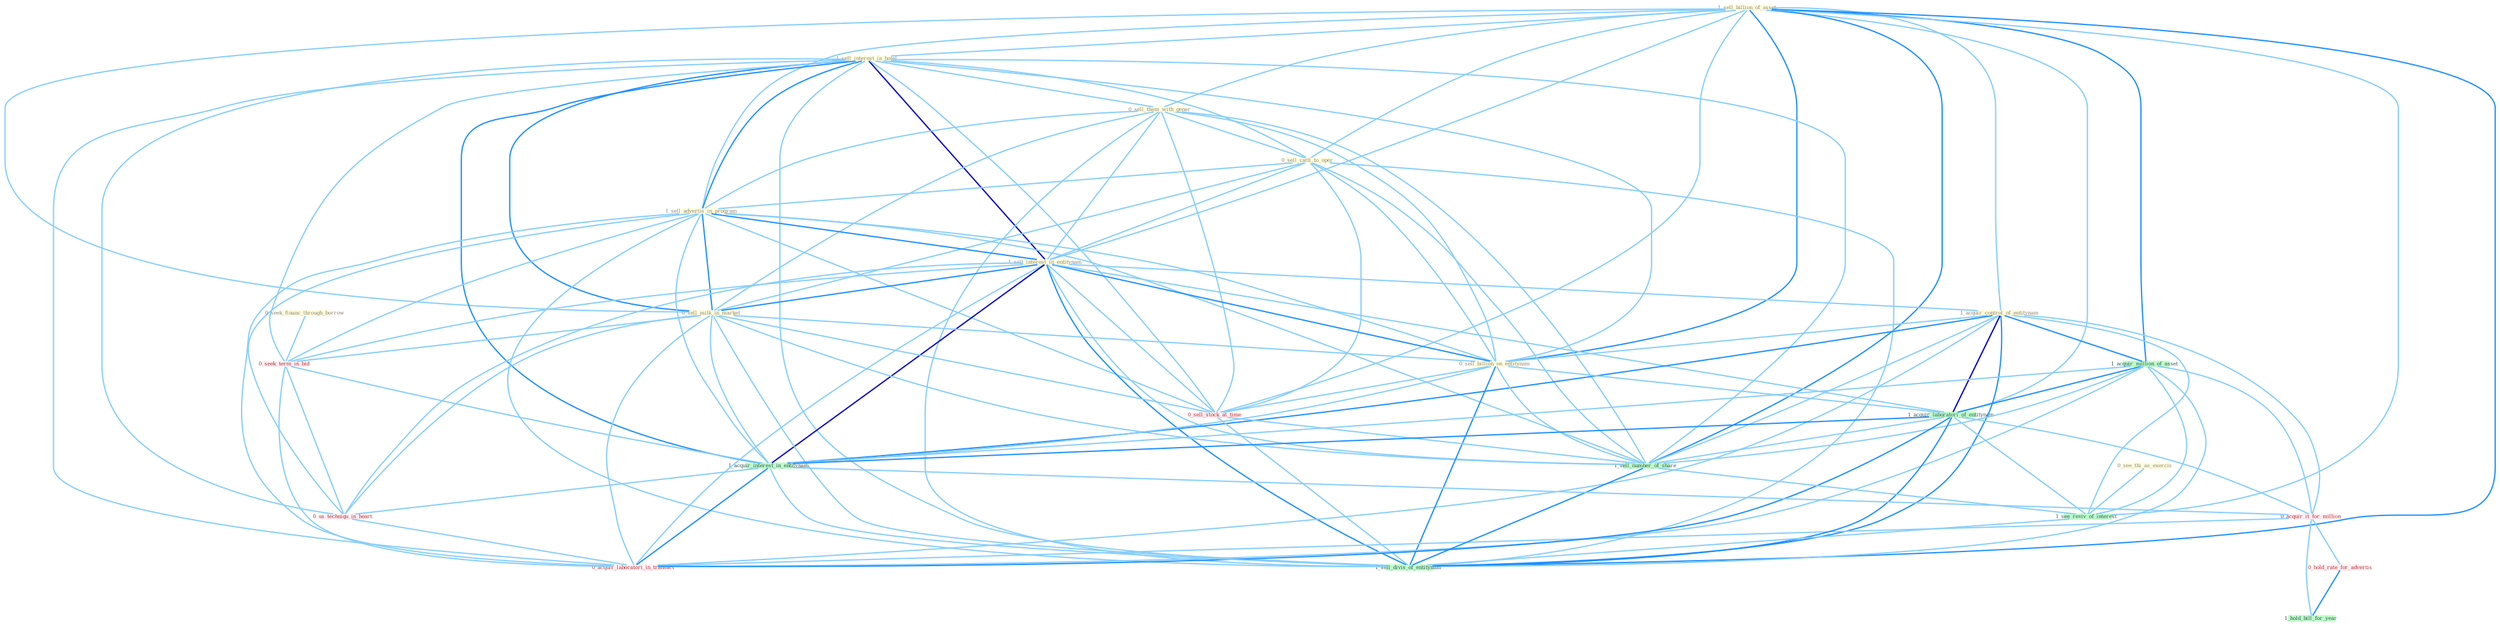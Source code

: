 Graph G{ 
    node
    [shape=polygon,style=filled,width=.5,height=.06,color="#BDFCC9",fixedsize=true,fontsize=4,
    fontcolor="#2f4f4f"];
    {node
    [color="#ffffe0", fontcolor="#8b7d6b"] "1_sell_billion_of_asset " "1_sell_interest_in_hotel " "0_sell_them_with_gener " "0_sell_cattl_to_oper " "1_sell_advertis_in_program " "1_sell_interest_in_entitynam " "0_see_thi_as_exercis " "0_sell_milk_in_market " "0_seek_financ_through_borrow " "1_acquir_control_of_entitynam " "0_sell_billion_on_entitynam "}
{node [color="#fff0f5", fontcolor="#b22222"] "0_seek_term_in_bid " "0_us_techniqu_in_heart " "0_acquir_it_for_million " "0_hold_rate_for_advertis " "0_acquir_laboratori_in_transact " "0_sell_stock_at_time "}
edge [color="#B0E2FF"];

	"1_sell_billion_of_asset " -- "1_sell_interest_in_hotel " [w="1", color="#87cefa" ];
	"1_sell_billion_of_asset " -- "0_sell_them_with_gener " [w="1", color="#87cefa" ];
	"1_sell_billion_of_asset " -- "0_sell_cattl_to_oper " [w="1", color="#87cefa" ];
	"1_sell_billion_of_asset " -- "1_sell_advertis_in_program " [w="1", color="#87cefa" ];
	"1_sell_billion_of_asset " -- "1_sell_interest_in_entitynam " [w="1", color="#87cefa" ];
	"1_sell_billion_of_asset " -- "0_sell_milk_in_market " [w="1", color="#87cefa" ];
	"1_sell_billion_of_asset " -- "1_acquir_control_of_entitynam " [w="1", color="#87cefa" ];
	"1_sell_billion_of_asset " -- "0_sell_billion_on_entitynam " [w="2", color="#1e90ff" , len=0.8];
	"1_sell_billion_of_asset " -- "1_acquir_million_of_asset " [w="2", color="#1e90ff" , len=0.8];
	"1_sell_billion_of_asset " -- "1_acquir_laboratori_of_entitynam " [w="1", color="#87cefa" ];
	"1_sell_billion_of_asset " -- "0_sell_stock_at_time " [w="1", color="#87cefa" ];
	"1_sell_billion_of_asset " -- "1_sell_number_of_share " [w="2", color="#1e90ff" , len=0.8];
	"1_sell_billion_of_asset " -- "1_see_reviv_of_interest " [w="1", color="#87cefa" ];
	"1_sell_billion_of_asset " -- "1_sell_divis_of_entitynam " [w="2", color="#1e90ff" , len=0.8];
	"1_sell_interest_in_hotel " -- "0_sell_them_with_gener " [w="1", color="#87cefa" ];
	"1_sell_interest_in_hotel " -- "0_sell_cattl_to_oper " [w="1", color="#87cefa" ];
	"1_sell_interest_in_hotel " -- "1_sell_advertis_in_program " [w="2", color="#1e90ff" , len=0.8];
	"1_sell_interest_in_hotel " -- "1_sell_interest_in_entitynam " [w="3", color="#0000cd" , len=0.6];
	"1_sell_interest_in_hotel " -- "0_sell_milk_in_market " [w="2", color="#1e90ff" , len=0.8];
	"1_sell_interest_in_hotel " -- "0_sell_billion_on_entitynam " [w="1", color="#87cefa" ];
	"1_sell_interest_in_hotel " -- "0_seek_term_in_bid " [w="1", color="#87cefa" ];
	"1_sell_interest_in_hotel " -- "1_acquir_interest_in_entitynam " [w="2", color="#1e90ff" , len=0.8];
	"1_sell_interest_in_hotel " -- "0_us_techniqu_in_heart " [w="1", color="#87cefa" ];
	"1_sell_interest_in_hotel " -- "0_acquir_laboratori_in_transact " [w="1", color="#87cefa" ];
	"1_sell_interest_in_hotel " -- "0_sell_stock_at_time " [w="1", color="#87cefa" ];
	"1_sell_interest_in_hotel " -- "1_sell_number_of_share " [w="1", color="#87cefa" ];
	"1_sell_interest_in_hotel " -- "1_sell_divis_of_entitynam " [w="1", color="#87cefa" ];
	"0_sell_them_with_gener " -- "0_sell_cattl_to_oper " [w="1", color="#87cefa" ];
	"0_sell_them_with_gener " -- "1_sell_advertis_in_program " [w="1", color="#87cefa" ];
	"0_sell_them_with_gener " -- "1_sell_interest_in_entitynam " [w="1", color="#87cefa" ];
	"0_sell_them_with_gener " -- "0_sell_milk_in_market " [w="1", color="#87cefa" ];
	"0_sell_them_with_gener " -- "0_sell_billion_on_entitynam " [w="1", color="#87cefa" ];
	"0_sell_them_with_gener " -- "0_sell_stock_at_time " [w="1", color="#87cefa" ];
	"0_sell_them_with_gener " -- "1_sell_number_of_share " [w="1", color="#87cefa" ];
	"0_sell_them_with_gener " -- "1_sell_divis_of_entitynam " [w="1", color="#87cefa" ];
	"0_sell_cattl_to_oper " -- "1_sell_advertis_in_program " [w="1", color="#87cefa" ];
	"0_sell_cattl_to_oper " -- "1_sell_interest_in_entitynam " [w="1", color="#87cefa" ];
	"0_sell_cattl_to_oper " -- "0_sell_milk_in_market " [w="1", color="#87cefa" ];
	"0_sell_cattl_to_oper " -- "0_sell_billion_on_entitynam " [w="1", color="#87cefa" ];
	"0_sell_cattl_to_oper " -- "0_sell_stock_at_time " [w="1", color="#87cefa" ];
	"0_sell_cattl_to_oper " -- "1_sell_number_of_share " [w="1", color="#87cefa" ];
	"0_sell_cattl_to_oper " -- "1_sell_divis_of_entitynam " [w="1", color="#87cefa" ];
	"1_sell_advertis_in_program " -- "1_sell_interest_in_entitynam " [w="2", color="#1e90ff" , len=0.8];
	"1_sell_advertis_in_program " -- "0_sell_milk_in_market " [w="2", color="#1e90ff" , len=0.8];
	"1_sell_advertis_in_program " -- "0_sell_billion_on_entitynam " [w="1", color="#87cefa" ];
	"1_sell_advertis_in_program " -- "0_seek_term_in_bid " [w="1", color="#87cefa" ];
	"1_sell_advertis_in_program " -- "1_acquir_interest_in_entitynam " [w="1", color="#87cefa" ];
	"1_sell_advertis_in_program " -- "0_us_techniqu_in_heart " [w="1", color="#87cefa" ];
	"1_sell_advertis_in_program " -- "0_acquir_laboratori_in_transact " [w="1", color="#87cefa" ];
	"1_sell_advertis_in_program " -- "0_sell_stock_at_time " [w="1", color="#87cefa" ];
	"1_sell_advertis_in_program " -- "1_sell_number_of_share " [w="1", color="#87cefa" ];
	"1_sell_advertis_in_program " -- "1_sell_divis_of_entitynam " [w="1", color="#87cefa" ];
	"1_sell_interest_in_entitynam " -- "0_sell_milk_in_market " [w="2", color="#1e90ff" , len=0.8];
	"1_sell_interest_in_entitynam " -- "1_acquir_control_of_entitynam " [w="1", color="#87cefa" ];
	"1_sell_interest_in_entitynam " -- "0_sell_billion_on_entitynam " [w="2", color="#1e90ff" , len=0.8];
	"1_sell_interest_in_entitynam " -- "1_acquir_laboratori_of_entitynam " [w="1", color="#87cefa" ];
	"1_sell_interest_in_entitynam " -- "0_seek_term_in_bid " [w="1", color="#87cefa" ];
	"1_sell_interest_in_entitynam " -- "1_acquir_interest_in_entitynam " [w="3", color="#0000cd" , len=0.6];
	"1_sell_interest_in_entitynam " -- "0_us_techniqu_in_heart " [w="1", color="#87cefa" ];
	"1_sell_interest_in_entitynam " -- "0_acquir_laboratori_in_transact " [w="1", color="#87cefa" ];
	"1_sell_interest_in_entitynam " -- "0_sell_stock_at_time " [w="1", color="#87cefa" ];
	"1_sell_interest_in_entitynam " -- "1_sell_number_of_share " [w="1", color="#87cefa" ];
	"1_sell_interest_in_entitynam " -- "1_sell_divis_of_entitynam " [w="2", color="#1e90ff" , len=0.8];
	"0_see_thi_as_exercis " -- "1_see_reviv_of_interest " [w="1", color="#87cefa" ];
	"0_sell_milk_in_market " -- "0_sell_billion_on_entitynam " [w="1", color="#87cefa" ];
	"0_sell_milk_in_market " -- "0_seek_term_in_bid " [w="1", color="#87cefa" ];
	"0_sell_milk_in_market " -- "1_acquir_interest_in_entitynam " [w="1", color="#87cefa" ];
	"0_sell_milk_in_market " -- "0_us_techniqu_in_heart " [w="1", color="#87cefa" ];
	"0_sell_milk_in_market " -- "0_acquir_laboratori_in_transact " [w="1", color="#87cefa" ];
	"0_sell_milk_in_market " -- "0_sell_stock_at_time " [w="1", color="#87cefa" ];
	"0_sell_milk_in_market " -- "1_sell_number_of_share " [w="1", color="#87cefa" ];
	"0_sell_milk_in_market " -- "1_sell_divis_of_entitynam " [w="1", color="#87cefa" ];
	"0_seek_financ_through_borrow " -- "0_seek_term_in_bid " [w="1", color="#87cefa" ];
	"1_acquir_control_of_entitynam " -- "0_sell_billion_on_entitynam " [w="1", color="#87cefa" ];
	"1_acquir_control_of_entitynam " -- "1_acquir_million_of_asset " [w="2", color="#1e90ff" , len=0.8];
	"1_acquir_control_of_entitynam " -- "1_acquir_laboratori_of_entitynam " [w="3", color="#0000cd" , len=0.6];
	"1_acquir_control_of_entitynam " -- "1_acquir_interest_in_entitynam " [w="2", color="#1e90ff" , len=0.8];
	"1_acquir_control_of_entitynam " -- "0_acquir_it_for_million " [w="1", color="#87cefa" ];
	"1_acquir_control_of_entitynam " -- "0_acquir_laboratori_in_transact " [w="1", color="#87cefa" ];
	"1_acquir_control_of_entitynam " -- "1_sell_number_of_share " [w="1", color="#87cefa" ];
	"1_acquir_control_of_entitynam " -- "1_see_reviv_of_interest " [w="1", color="#87cefa" ];
	"1_acquir_control_of_entitynam " -- "1_sell_divis_of_entitynam " [w="2", color="#1e90ff" , len=0.8];
	"0_sell_billion_on_entitynam " -- "1_acquir_laboratori_of_entitynam " [w="1", color="#87cefa" ];
	"0_sell_billion_on_entitynam " -- "1_acquir_interest_in_entitynam " [w="1", color="#87cefa" ];
	"0_sell_billion_on_entitynam " -- "0_sell_stock_at_time " [w="1", color="#87cefa" ];
	"0_sell_billion_on_entitynam " -- "1_sell_number_of_share " [w="1", color="#87cefa" ];
	"0_sell_billion_on_entitynam " -- "1_sell_divis_of_entitynam " [w="2", color="#1e90ff" , len=0.8];
	"1_acquir_million_of_asset " -- "1_acquir_laboratori_of_entitynam " [w="2", color="#1e90ff" , len=0.8];
	"1_acquir_million_of_asset " -- "1_acquir_interest_in_entitynam " [w="1", color="#87cefa" ];
	"1_acquir_million_of_asset " -- "0_acquir_it_for_million " [w="1", color="#87cefa" ];
	"1_acquir_million_of_asset " -- "0_acquir_laboratori_in_transact " [w="1", color="#87cefa" ];
	"1_acquir_million_of_asset " -- "1_sell_number_of_share " [w="1", color="#87cefa" ];
	"1_acquir_million_of_asset " -- "1_see_reviv_of_interest " [w="1", color="#87cefa" ];
	"1_acquir_million_of_asset " -- "1_sell_divis_of_entitynam " [w="1", color="#87cefa" ];
	"1_acquir_laboratori_of_entitynam " -- "1_acquir_interest_in_entitynam " [w="2", color="#1e90ff" , len=0.8];
	"1_acquir_laboratori_of_entitynam " -- "0_acquir_it_for_million " [w="1", color="#87cefa" ];
	"1_acquir_laboratori_of_entitynam " -- "0_acquir_laboratori_in_transact " [w="2", color="#1e90ff" , len=0.8];
	"1_acquir_laboratori_of_entitynam " -- "1_sell_number_of_share " [w="1", color="#87cefa" ];
	"1_acquir_laboratori_of_entitynam " -- "1_see_reviv_of_interest " [w="1", color="#87cefa" ];
	"1_acquir_laboratori_of_entitynam " -- "1_sell_divis_of_entitynam " [w="2", color="#1e90ff" , len=0.8];
	"0_seek_term_in_bid " -- "1_acquir_interest_in_entitynam " [w="1", color="#87cefa" ];
	"0_seek_term_in_bid " -- "0_us_techniqu_in_heart " [w="1", color="#87cefa" ];
	"0_seek_term_in_bid " -- "0_acquir_laboratori_in_transact " [w="1", color="#87cefa" ];
	"1_acquir_interest_in_entitynam " -- "0_us_techniqu_in_heart " [w="1", color="#87cefa" ];
	"1_acquir_interest_in_entitynam " -- "0_acquir_it_for_million " [w="1", color="#87cefa" ];
	"1_acquir_interest_in_entitynam " -- "0_acquir_laboratori_in_transact " [w="2", color="#1e90ff" , len=0.8];
	"1_acquir_interest_in_entitynam " -- "1_sell_divis_of_entitynam " [w="1", color="#87cefa" ];
	"0_us_techniqu_in_heart " -- "0_acquir_laboratori_in_transact " [w="1", color="#87cefa" ];
	"0_acquir_it_for_million " -- "0_hold_rate_for_advertis " [w="1", color="#87cefa" ];
	"0_acquir_it_for_million " -- "0_acquir_laboratori_in_transact " [w="1", color="#87cefa" ];
	"0_acquir_it_for_million " -- "1_hold_bill_for_year " [w="1", color="#87cefa" ];
	"0_hold_rate_for_advertis " -- "1_hold_bill_for_year " [w="2", color="#1e90ff" , len=0.8];
	"0_sell_stock_at_time " -- "1_sell_number_of_share " [w="1", color="#87cefa" ];
	"0_sell_stock_at_time " -- "1_sell_divis_of_entitynam " [w="1", color="#87cefa" ];
	"1_sell_number_of_share " -- "1_see_reviv_of_interest " [w="1", color="#87cefa" ];
	"1_sell_number_of_share " -- "1_sell_divis_of_entitynam " [w="2", color="#1e90ff" , len=0.8];
	"1_see_reviv_of_interest " -- "1_sell_divis_of_entitynam " [w="1", color="#87cefa" ];
}